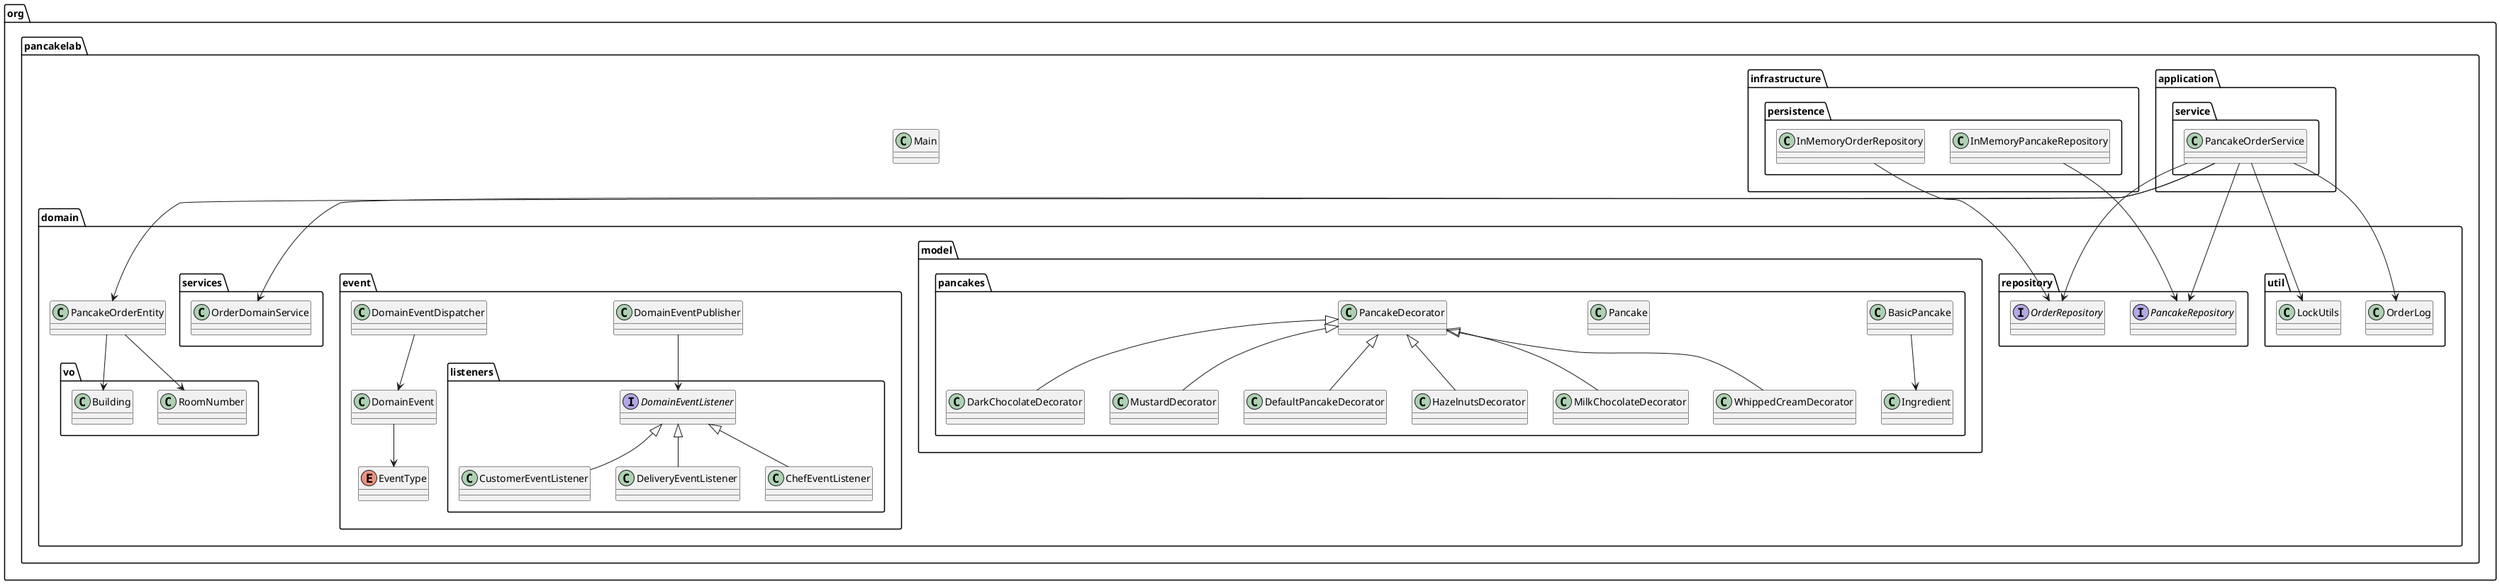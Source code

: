 
@startuml

package "org.pancakelab.application.service" {
    class PancakeOrderService
}

package "org.pancakelab.infrastructure.persistence" {
    class InMemoryPancakeRepository
    class InMemoryOrderRepository
}

package "org.pancakelab.domain" {
    class PancakeOrderEntity
}

package "org.pancakelab.domain.vo" {
    class RoomNumber
    class Building
}

package "org.pancakelab.domain.repository" {
    interface OrderRepository
    interface PancakeRepository
}

package "org.pancakelab.domain.util" {
    class OrderLog
    class LockUtils
}

package "org.pancakelab.domain.model.pancakes" {
    class Ingredient
    class DarkChocolateDecorator
    class MustardDecorator
    class DefaultPancakeDecorator
    class HazelnutsDecorator
    class BasicPancake
    class MilkChocolateDecorator
    class Pancake
    class WhippedCreamDecorator
    class PancakeDecorator
}

package "org.pancakelab.domain.event" {
    class DomainEventPublisher
    class DomainEventDispatcher
    class DomainEvent
    enum EventType
}

package "org.pancakelab.domain.event.listeners" {
    interface DomainEventListener
    class DeliveryEventListener
    class ChefEventListener
    class CustomerEventListener
}

package "org.pancakelab.domain.services" {
    class OrderDomainService
}

package "org.pancakelab" {
    class Main
}

' Relationships

PancakeOrderService --> OrderRepository
PancakeOrderService --> PancakeRepository
PancakeOrderService --> OrderDomainService
PancakeOrderService --> PancakeOrderEntity
PancakeOrderService --> OrderLog
PancakeOrderService --> LockUtils

InMemoryPancakeRepository --> PancakeRepository
InMemoryOrderRepository --> OrderRepository

PancakeOrderEntity --> RoomNumber
PancakeOrderEntity --> Building

PancakeDecorator <|-- DarkChocolateDecorator
PancakeDecorator <|-- MustardDecorator
PancakeDecorator <|-- DefaultPancakeDecorator
PancakeDecorator <|-- HazelnutsDecorator
PancakeDecorator <|-- MilkChocolateDecorator
PancakeDecorator <|-- WhippedCreamDecorator
BasicPancake --> Ingredient

DomainEventPublisher --> DomainEventListener
DomainEventDispatcher --> DomainEvent
DomainEvent --> EventType

DomainEventListener <|-- DeliveryEventListener
DomainEventListener <|-- ChefEventListener
DomainEventListener <|-- CustomerEventListener

@enduml
